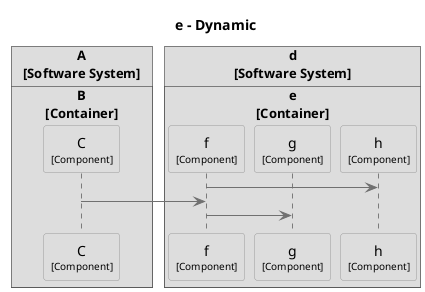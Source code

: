 @startuml
set separator none
title e - Dynamic

!pragma teoz true
skinparam {
  arrowFontSize 10
  defaultTextAlignment center
  wrapWidth 200
  maxMessageSize 100
}

hide stereotype

skinparam sequenceParticipant<<A.B.C>> {
  BackgroundColor #dddddd
  FontColor #000000
  BorderColor #9a9a9a
  shadowing false
}
skinparam sequenceParticipant<<d.e.f>> {
  BackgroundColor #dddddd
  FontColor #000000
  BorderColor #9a9a9a
  shadowing false
}
skinparam sequenceParticipant<<d.e.g>> {
  BackgroundColor #dddddd
  FontColor #000000
  BorderColor #9a9a9a
  shadowing false
}
skinparam sequenceParticipant<<d.e.h>> {
  BackgroundColor #dddddd
  FontColor #000000
  BorderColor #9a9a9a
  shadowing false
}

box "A\n[Software System]"
    box "B\n[Container]"
      participant "C\n<size:10>[Component]</size>" as A.B.C <<A.B.C>> #dddddd
    end box

  end box

box "d\n[Software System]"
    box "e\n[Container]"
      participant "f\n<size:10>[Component]</size>" as d.e.f <<d.e.f>> #dddddd
      participant "g\n<size:10>[Component]</size>" as d.e.g <<d.e.g>> #dddddd
      participant "h\n<size:10>[Component]</size>" as d.e.h <<d.e.h>> #dddddd
    end box

  end box

d.e.f -[#707070]> d.e.h : 
A.B.C -[#707070]> d.e.f : 
d.e.f -[#707070]> d.e.g : 
@enduml